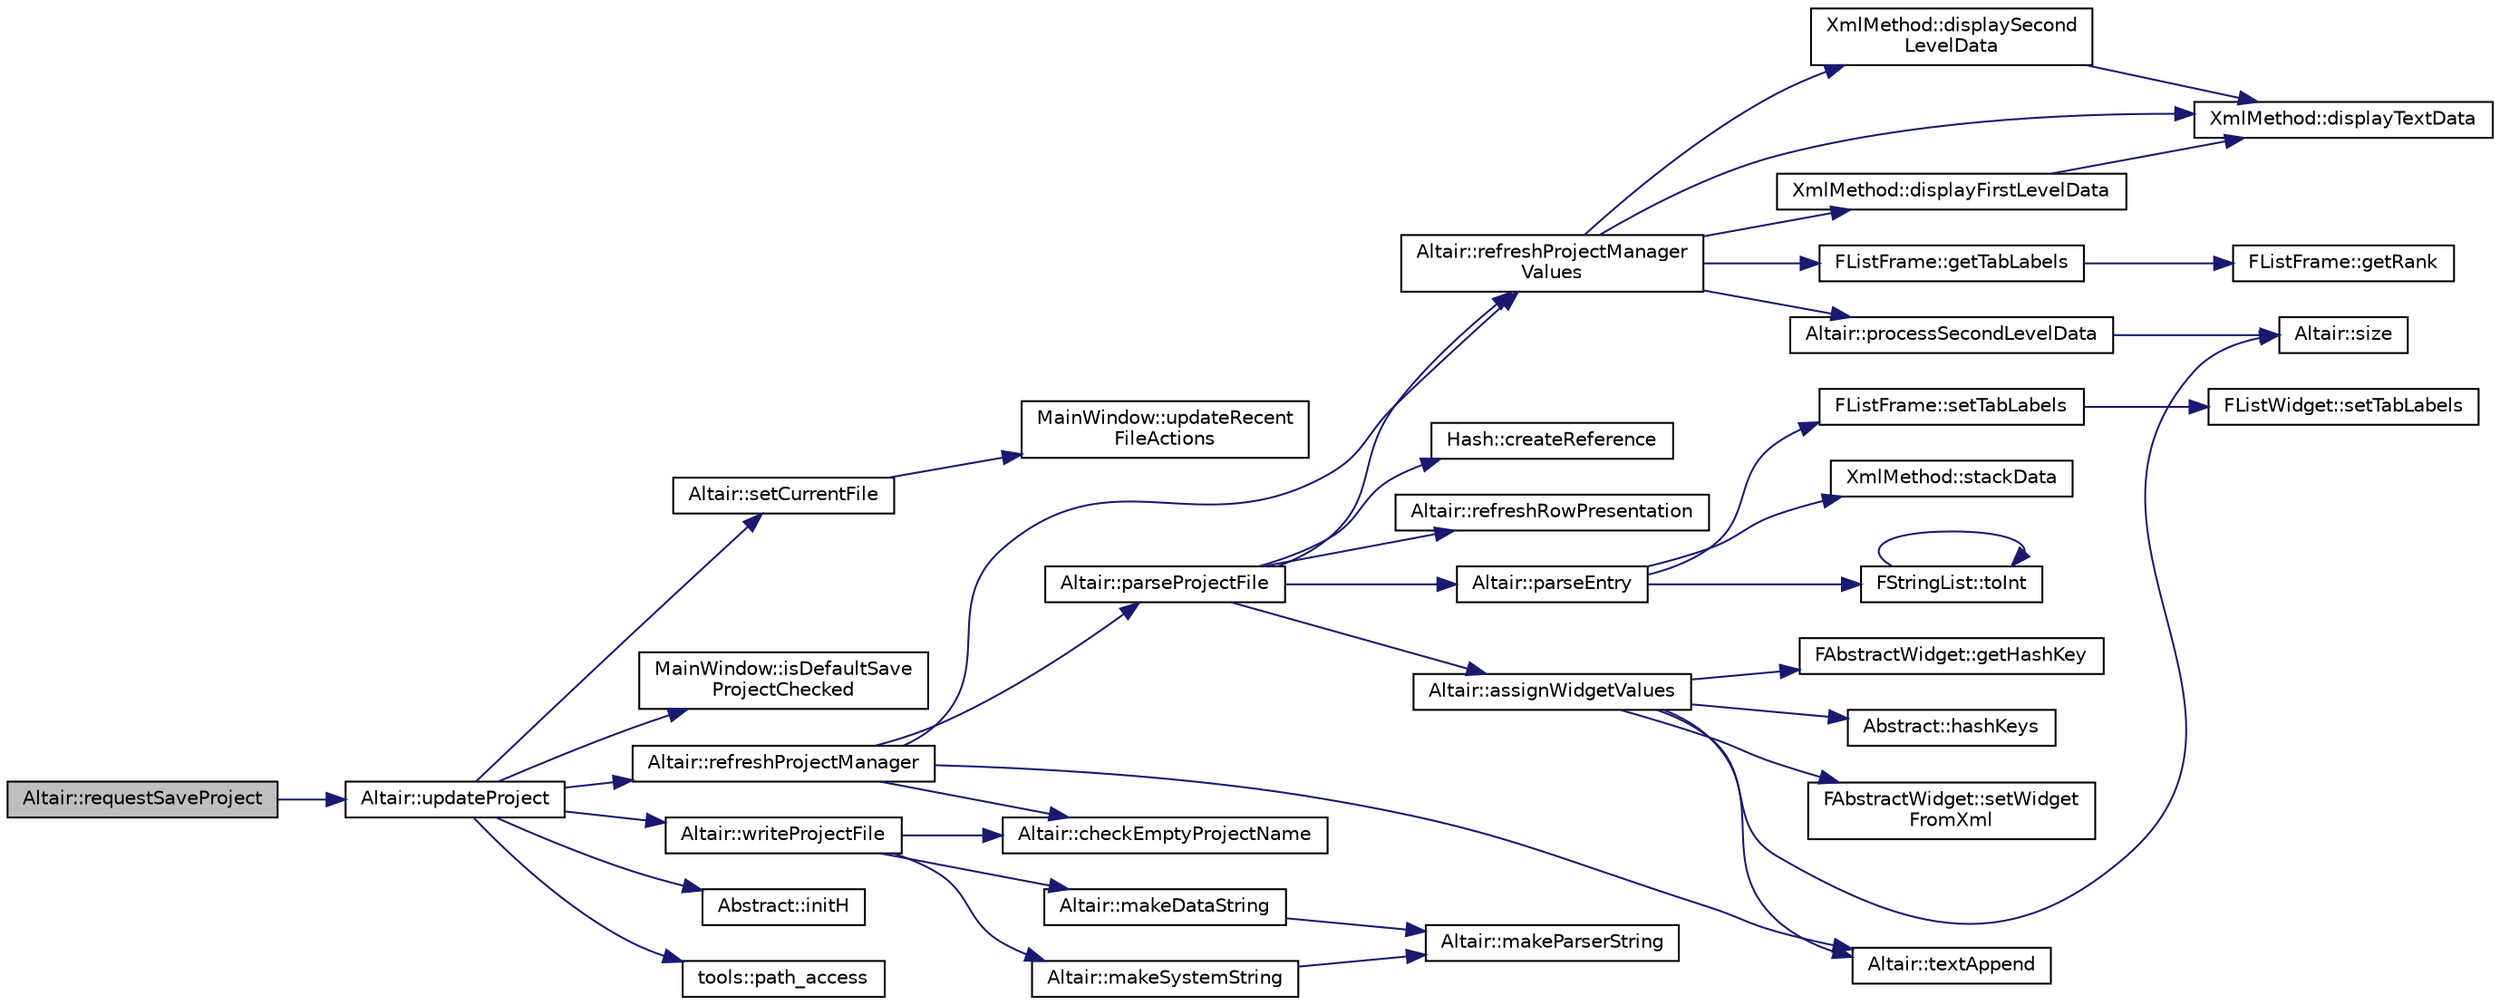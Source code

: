 digraph "Altair::requestSaveProject"
{
 // INTERACTIVE_SVG=YES
  edge [fontname="Helvetica",fontsize="10",labelfontname="Helvetica",labelfontsize="10"];
  node [fontname="Helvetica",fontsize="10",shape=record];
  rankdir="LR";
  Node813 [label="Altair::requestSaveProject",height=0.2,width=0.4,color="black", fillcolor="grey75", style="filled", fontcolor="black"];
  Node813 -> Node814 [color="midnightblue",fontsize="10",style="solid",fontname="Helvetica"];
  Node814 [label="Altair::updateProject",height=0.2,width=0.4,color="black", fillcolor="white", style="filled",URL="$class_altair.html#a2eb0a89c3223b2df1c01d2b3b7d1c0eb",tooltip="Rafraichir le projet .alt après avoir actualisé l&#39;interface. "];
  Node814 -> Node815 [color="midnightblue",fontsize="10",style="solid",fontname="Helvetica"];
  Node815 [label="Altair::setCurrentFile",height=0.2,width=0.4,color="black", fillcolor="white", style="filled",URL="$class_altair.html#ad0436bfddbdcdd19cc80154e02b4323c",tooltip="Assigner le fichier courant. "];
  Node815 -> Node816 [color="midnightblue",fontsize="10",style="solid",fontname="Helvetica"];
  Node816 [label="MainWindow::updateRecent\lFileActions",height=0.2,width=0.4,color="black", fillcolor="white", style="filled",URL="$class_main_window.html#affa76730fa370a3466b62a4caee721e3",tooltip="Actualise la liste des fichiers de projet .alt récents dans le menu Fichier. "];
  Node814 -> Node817 [color="midnightblue",fontsize="10",style="solid",fontname="Helvetica"];
  Node817 [label="MainWindow::isDefaultSave\lProjectChecked",height=0.2,width=0.4,color="black", fillcolor="white", style="filled",URL="$class_main_window.html#ab58113ae4ed9a73ec3e3e5f83c98dfcc",tooltip="Vérifie si par défaut le projet .alt doit être enregistré à chaque modification de l&#39;état de l&#39;interf..."];
  Node814 -> Node818 [color="midnightblue",fontsize="10",style="solid",fontname="Helvetica"];
  Node818 [label="Altair::writeProjectFile",height=0.2,width=0.4,color="black", fillcolor="white", style="filled",URL="$class_altair.html#a43120f9909d0284074119529a03df85b",tooltip="Ecrit le projet XML d&#39;extension .alt contenant les références des donnéees de paye. "];
  Node818 -> Node819 [color="midnightblue",fontsize="10",style="solid",fontname="Helvetica"];
  Node819 [label="Altair::checkEmptyProjectName",height=0.2,width=0.4,color="black", fillcolor="white", style="filled",URL="$class_altair.html#a9df2266cd3e2a9905e74bb41c1f9415d",tooltip="Remplace un nom de projet vide par un nom par défaut. "];
  Node818 -> Node820 [color="midnightblue",fontsize="10",style="solid",fontname="Helvetica"];
  Node820 [label="Altair::makeDataString",height=0.2,width=0.4,color="black", fillcolor="white", style="filled",URL="$class_altair.html#a2f8d129da914d8b9ab3cdaf195f92bd1",tooltip="Lance Altair::makeParserString sur le premier item courant de abstractWidgetList (celui des données d..."];
  Node820 -> Node821 [color="midnightblue",fontsize="10",style="solid",fontname="Helvetica"];
  Node821 [label="Altair::makeParserString",height=0.2,width=0.4,color="black", fillcolor="white", style="filled",URL="$class_altair.html#af73cbf33a9e3ff76896a8099b4b154fe",tooltip="Crée la chaîne QString permettant d&#39;écrire un projet XML d&#39;extension .alt Parcourt l&#39;ensemble de la l..."];
  Node818 -> Node822 [color="midnightblue",fontsize="10",style="solid",fontname="Helvetica"];
  Node822 [label="Altair::makeSystemString",height=0.2,width=0.4,color="black", fillcolor="white", style="filled",URL="$class_altair.html#adb7f94af778c4b6874abab74c8ef4016",tooltip="Lance Altair::makeParserString sur l&#39;ensemble de la liste des FWidgets sauf le premier (tous les widg..."];
  Node822 -> Node821 [color="midnightblue",fontsize="10",style="solid",fontname="Helvetica"];
  Node814 -> Node823 [color="midnightblue",fontsize="10",style="solid",fontname="Helvetica"];
  Node823 [label="Abstract::initH",height=0.2,width=0.4,color="black", fillcolor="white", style="filled",URL="$struct_abstract.html#af7b700041c9d75de3f642f15ece3e6ae",tooltip="Réinitialiser toutes les valeurs du de la table de hachage Hash::wrapper. "];
  Node814 -> Node824 [color="midnightblue",fontsize="10",style="solid",fontname="Helvetica"];
  Node824 [label="tools::path_access",height=0.2,width=0.4,color="black", fillcolor="white", style="filled",URL="$classtools.html#a89d2cd8ffcaed8423439c16d1ee59ab0",tooltip="Renvoie le chemin d&#39;un fichier ou d&#39;un répertoire du répertoire racine de la distribution (adjacent a..."];
  Node814 -> Node825 [color="midnightblue",fontsize="10",style="solid",fontname="Helvetica"];
  Node825 [label="Altair::refreshProjectManager",height=0.2,width=0.4,color="black", fillcolor="white", style="filled",URL="$class_altair.html#ac9d7d8e7cebf70212818f1a8ba7d7d78",tooltip="Rafraîchit le gestionnaire de projet à la droite de l&#39;interface. Fonction globale par défaut..."];
  Node825 -> Node819 [color="midnightblue",fontsize="10",style="solid",fontname="Helvetica"];
  Node825 -> Node826 [color="midnightblue",fontsize="10",style="solid",fontname="Helvetica"];
  Node826 [label="Altair::parseProjectFile",height=0.2,width=0.4,color="black", fillcolor="white", style="filled",URL="$class_altair.html#a41b6c8a35ed8ba14c7c0ce2e6994655f",tooltip="Décode le projet représenté par un pointeur vers QFile ou similaire. "];
  Node826 -> Node827 [color="midnightblue",fontsize="10",style="solid",fontname="Helvetica"];
  Node827 [label="Altair::assignWidgetValues",height=0.2,width=0.4,color="black", fillcolor="white", style="filled",URL="$class_altair.html#a8b7b1fa3e0b567dc1d4721bf88087a68",tooltip="Parcourt l&#39;ensemble des widgets fonctionnels Abstract::abstractWidgetList et actualise leur statut in..."];
  Node827 -> Node828 [color="midnightblue",fontsize="10",style="solid",fontname="Helvetica"];
  Node828 [label="FAbstractWidget::getHashKey",height=0.2,width=0.4,color="black", fillcolor="white", style="filled",URL="$class_f_abstract_widget.html#ae6ba84e8ed8a54dc8121245f35f568fe",tooltip="Retourne la clé de hashage de Hash::wrapper correspondant au composant. "];
  Node827 -> Node829 [color="midnightblue",fontsize="10",style="solid",fontname="Helvetica"];
  Node829 [label="Abstract::hashKeys",height=0.2,width=0.4,color="black", fillcolor="white", style="filled",URL="$struct_abstract.html#a634c4a8152edbeb8d96d2ca8f30e1025",tooltip="Récupère toutes les clés de hachage (de Hash::wrapper) des FWidgets qui sont dans le vecteur FAbstrac..."];
  Node827 -> Node830 [color="midnightblue",fontsize="10",style="solid",fontname="Helvetica"];
  Node830 [label="FAbstractWidget::setWidget\lFromXml",height=0.2,width=0.4,color="black", fillcolor="white", style="filled",URL="$class_f_abstract_widget.html#a88c229861e7973810c6ac979d5526c2d"];
  Node827 -> Node831 [color="midnightblue",fontsize="10",style="solid",fontname="Helvetica"];
  Node831 [label="Altair::size",height=0.2,width=0.4,color="black", fillcolor="white", style="filled",URL="$class_altair.html#a78a2870bb9b316c5ad6bcbd64471eeb8",tooltip="Renvoie la taille des données exportées. "];
  Node827 -> Node832 [color="midnightblue",fontsize="10",style="solid",fontname="Helvetica"];
  Node832 [label="Altair::textAppend",height=0.2,width=0.4,color="black", fillcolor="white", style="filled",URL="$class_altair.html#a4995cdc9462838289b5b1df75edba552",tooltip="Ajouter du texte à l&#39;onglet des messages. "];
  Node826 -> Node833 [color="midnightblue",fontsize="10",style="solid",fontname="Helvetica"];
  Node833 [label="Hash::createReference",height=0.2,width=0.4,color="black", fillcolor="white", style="filled",URL="$class_hash.html#a2ac10203aa8b32a04d9088e08ddbaab4"];
  Node826 -> Node834 [color="midnightblue",fontsize="10",style="solid",fontname="Helvetica"];
  Node834 [label="Altair::parseEntry",height=0.2,width=0.4,color="black", fillcolor="white", style="filled",URL="$class_altair.html#a3f6193de22ed2034c9b6dbe7a8ac4d97",tooltip="Lors du décodage du projet XML .alt, décoder le noed courant et renvoyer l&#39;empilement des valeurs en ..."];
  Node834 -> Node835 [color="midnightblue",fontsize="10",style="solid",fontname="Helvetica"];
  Node835 [label="FListFrame::setTabLabels",height=0.2,width=0.4,color="black", fillcolor="white", style="filled",URL="$class_f_list_frame.html#a7ecbe60018d55d1a1352c5fd24c5e72e",tooltip="Assigne les titres des onglets de l&#39;onglet central. "];
  Node835 -> Node836 [color="midnightblue",fontsize="10",style="solid",fontname="Helvetica"];
  Node836 [label="FListWidget::setTabLabels",height=0.2,width=0.4,color="black", fillcolor="white", style="filled",URL="$class_f_list_widget.html#aac6eaaeb9946354f743394b54c84a6a7"];
  Node834 -> Node837 [color="midnightblue",fontsize="10",style="solid",fontname="Helvetica"];
  Node837 [label="XmlMethod::stackData",height=0.2,width=0.4,color="black", fillcolor="white", style="filled",URL="$namespace_xml_method.html#abe26f53c2028527b0ebea361faa85221",tooltip="Empile les données pour un noeud donné, pour une profondeur d&#39;enchâssement donnée. "];
  Node834 -> Node838 [color="midnightblue",fontsize="10",style="solid",fontname="Helvetica"];
  Node838 [label="FStringList::toInt",height=0.2,width=0.4,color="black", fillcolor="white", style="filled",URL="$class_f_string_list.html#a71ec48a52b6ca4ffe89400d66f3ff634"];
  Node838 -> Node838 [color="midnightblue",fontsize="10",style="solid",fontname="Helvetica"];
  Node826 -> Node839 [color="midnightblue",fontsize="10",style="solid",fontname="Helvetica"];
  Node839 [label="Altair::refreshProjectManager\lValues",height=0.2,width=0.4,color="black", fillcolor="white", style="filled",URL="$class_altair.html#abf7d1895e52f7b8d7d26e4b5a0e6146a",tooltip="Rafraîchit le gestionnaire de projet à la droite de l&#39;interface. "];
  Node839 -> Node840 [color="midnightblue",fontsize="10",style="solid",fontname="Helvetica"];
  Node840 [label="XmlMethod::displayFirstLevelData",height=0.2,width=0.4,color="black", fillcolor="white", style="filled",URL="$namespace_xml_method.html#a796c4f03d9e7a8057f0102b87eecbd3e"];
  Node840 -> Node841 [color="midnightblue",fontsize="10",style="solid",fontname="Helvetica"];
  Node841 [label="XmlMethod::displayTextData",height=0.2,width=0.4,color="black", fillcolor="white", style="filled",URL="$namespace_xml_method.html#aad1e553eb1ec6f1bb128cc6744cba9e3"];
  Node839 -> Node842 [color="midnightblue",fontsize="10",style="solid",fontname="Helvetica"];
  Node842 [label="XmlMethod::displaySecond\lLevelData",height=0.2,width=0.4,color="black", fillcolor="white", style="filled",URL="$namespace_xml_method.html#ac0a708c4bc4c55df24e60816d69a90cf"];
  Node842 -> Node841 [color="midnightblue",fontsize="10",style="solid",fontname="Helvetica"];
  Node839 -> Node841 [color="midnightblue",fontsize="10",style="solid",fontname="Helvetica"];
  Node839 -> Node843 [color="midnightblue",fontsize="10",style="solid",fontname="Helvetica"];
  Node843 [label="FListFrame::getTabLabels",height=0.2,width=0.4,color="black", fillcolor="white", style="filled",URL="$class_f_list_frame.html#a58337134c45f052ad6bb45c014fd5c3f",tooltip="Lancer un fil d&#39;exécution pour lire l&#39;entête d&#39;un fichier XHL (Année, Mois,...) et classer les fichie..."];
  Node843 -> Node844 [color="midnightblue",fontsize="10",style="solid",fontname="Helvetica"];
  Node844 [label="FListFrame::getRank",height=0.2,width=0.4,color="black", fillcolor="white", style="filled",URL="$class_f_list_frame.html#a4bf0d0d8e56418df395b020d2e66db5f",tooltip="Récupère la taille courante (0-based) du conteneur FListFrame::widgetContainer. "];
  Node839 -> Node845 [color="midnightblue",fontsize="10",style="solid",fontname="Helvetica"];
  Node845 [label="Altair::processSecondLevelData",height=0.2,width=0.4,color="black", fillcolor="white", style="filled",URL="$class_altair.html#adc79f280e4f580298a8dd80e2f7cf712",tooltip="Parcourt la table de chachage Hash::wrapper dans laquelle sont stockés à la clé \"XHL\" les chemins des..."];
  Node845 -> Node831 [color="midnightblue",fontsize="10",style="solid",fontname="Helvetica"];
  Node826 -> Node846 [color="midnightblue",fontsize="10",style="solid",fontname="Helvetica"];
  Node846 [label="Altair::refreshRowPresentation",height=0.2,width=0.4,color="black", fillcolor="white", style="filled",URL="$class_altair.html#a20528df591deee5ad32f28996ba8dc35",tooltip="Raccourcit les chemins dans les onglets en se limitant au non de fichier et les présente  en surligna..."];
  Node825 -> Node839 [color="midnightblue",fontsize="10",style="solid",fontname="Helvetica"];
  Node825 -> Node832 [color="midnightblue",fontsize="10",style="solid",fontname="Helvetica"];
}
